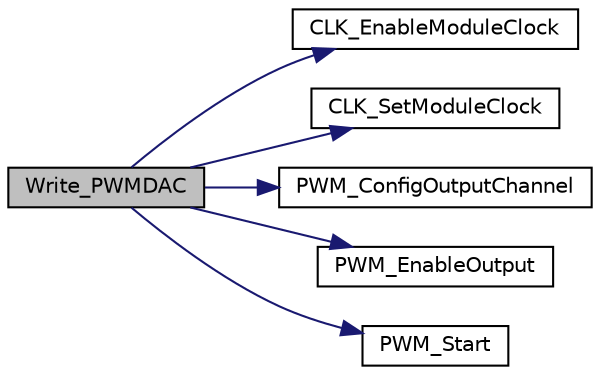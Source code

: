digraph "Write_PWMDAC"
{
 // LATEX_PDF_SIZE
  edge [fontname="Helvetica",fontsize="10",labelfontname="Helvetica",labelfontsize="10"];
  node [fontname="Helvetica",fontsize="10",shape=record];
  rankdir="LR";
  Node1 [label="Write_PWMDAC",height=0.2,width=0.4,color="black", fillcolor="grey75", style="filled", fontcolor="black",tooltip="This function is used to set PWM for PWM DAC."];
  Node1 -> Node2 [color="midnightblue",fontsize="10",style="solid",fontname="Helvetica"];
  Node2 [label="CLK_EnableModuleClock",height=0.2,width=0.4,color="black", fillcolor="white", style="filled",URL="$d7/d42/group___n_a_n_o100___c_l_k___e_x_p_o_r_t_e_d___f_u_n_c_t_i_o_n_s.html#ga517b9f3157919153e56c85ffb9ccd0ab",tooltip="This function enable module clock."];
  Node1 -> Node3 [color="midnightblue",fontsize="10",style="solid",fontname="Helvetica"];
  Node3 [label="CLK_SetModuleClock",height=0.2,width=0.4,color="black", fillcolor="white", style="filled",URL="$d7/d42/group___n_a_n_o100___c_l_k___e_x_p_o_r_t_e_d___f_u_n_c_t_i_o_n_s.html#gada76aad06147856dad5f349704112611",tooltip="This function set selected module clock source and module clock divider."];
  Node1 -> Node4 [color="midnightblue",fontsize="10",style="solid",fontname="Helvetica"];
  Node4 [label="PWM_ConfigOutputChannel",height=0.2,width=0.4,color="black", fillcolor="white", style="filled",URL="$d1/d21/group___n_a_n_o100___p_w_m___e_x_p_o_r_t_e_d___f_u_n_c_t_i_o_n_s.html#ga5b5c5326f7052513e1b5eec1f71b30c8",tooltip="This function config PWM generator and get the nearest frequency in edge aligned auto-reload mode."];
  Node1 -> Node5 [color="midnightblue",fontsize="10",style="solid",fontname="Helvetica"];
  Node5 [label="PWM_EnableOutput",height=0.2,width=0.4,color="black", fillcolor="white", style="filled",URL="$d1/d21/group___n_a_n_o100___p_w_m___e_x_p_o_r_t_e_d___f_u_n_c_t_i_o_n_s.html#gac8352c03341d770623730dc38e4dc06d",tooltip="This function enables PWM output generation of selected channels."];
  Node1 -> Node6 [color="midnightblue",fontsize="10",style="solid",fontname="Helvetica"];
  Node6 [label="PWM_Start",height=0.2,width=0.4,color="black", fillcolor="white", style="filled",URL="$d1/d21/group___n_a_n_o100___p_w_m___e_x_p_o_r_t_e_d___f_u_n_c_t_i_o_n_s.html#gaba7d1c58227b988404d3491388abe31f",tooltip="This function start PWM module."];
}
